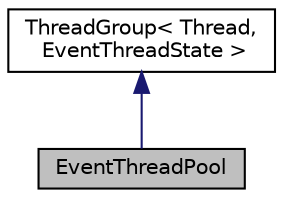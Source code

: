 digraph "EventThreadPool"
{
  edge [fontname="Helvetica",fontsize="10",labelfontname="Helvetica",labelfontsize="10"];
  node [fontname="Helvetica",fontsize="10",shape=record];
  Node1 [label="EventThreadPool",height=0.2,width=0.4,color="black", fillcolor="grey75", style="filled", fontcolor="black"];
  Node2 -> Node1 [dir="back",color="midnightblue",fontsize="10",style="solid",fontname="Helvetica"];
  Node2 [label="ThreadGroup\< Thread,\l EventThreadState \>",height=0.2,width=0.4,color="black", fillcolor="white", style="filled",URL="$structevo_1_1_thread_group.html"];
}
